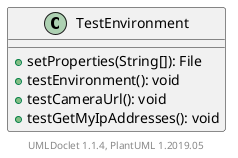 @startuml

    class TestEnvironment [[TestEnvironment.html]] {
        +setProperties(String[]): File
        +testEnvironment(): void
        +testCameraUrl(): void
        +testGetMyIpAddresses(): void
    }


    center footer UMLDoclet 1.1.4, PlantUML 1.2019.05
@enduml
